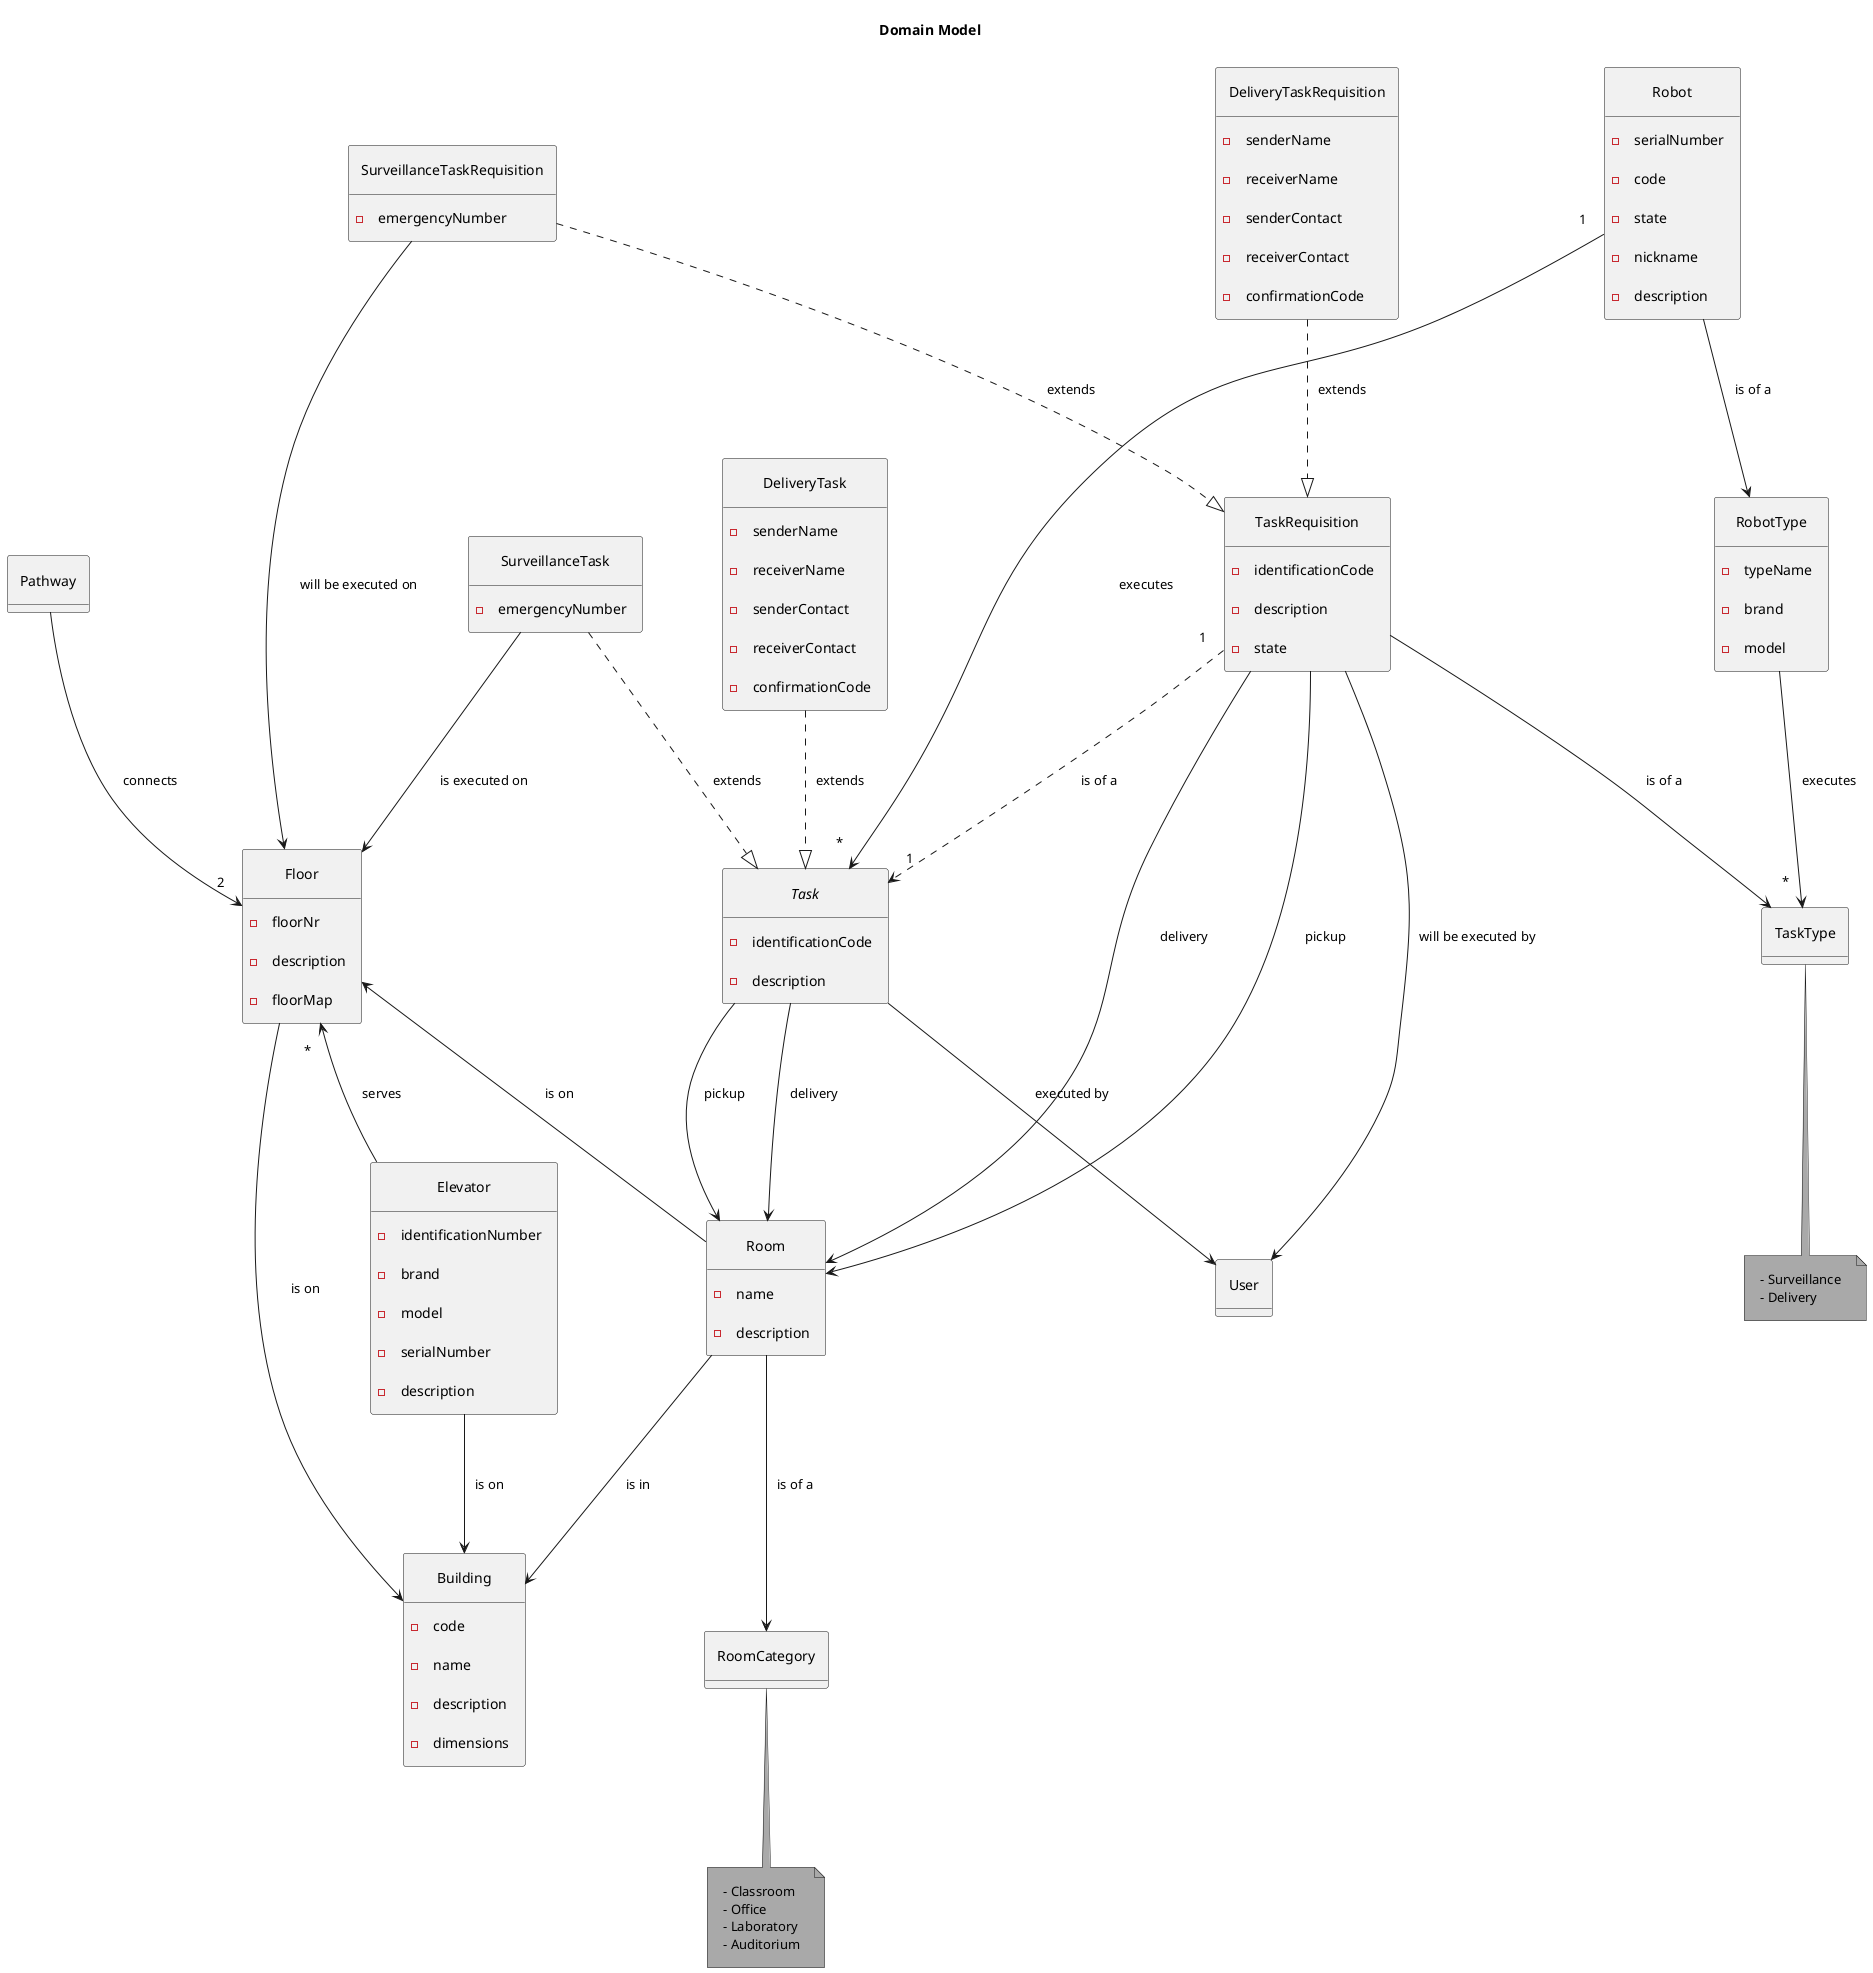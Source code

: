 @startuml Domain Model

title "Domain Model"
' left to right direction
' top to bottom direction
skinparam Padding 10
skinparam Nodesep 80
skinparam ranksep 100
skinparam groupInheritance 1
' skinparam linetype ortho
skinparam separation 1000
skinparam NoteBackgroundColor #A9A9A9
skinparam PackageStyle rectangle
skinparam package {
    BackgroundColor #D3D3D3
    FontStyle bold
}

hide circle
hide methods

    entity Robot {
        -serialNumber
        -code
        -state
        -nickname
        -description
    }

    entity RobotType {
        - typeName
        - brand
        - model
    }

    enum TaskType {}
    note bottom of TaskType {
            - Surveillance
            - Delivery
    }

    interface Task {
        - identificationCode
        - description

    }

    entity SurveillanceTask {
        - emergencyNumber
    }

    entity DeliveryTask {
        - senderName
        - receiverName
        - senderContact
        - receiverContact
        - confirmationCode
    }

    entity Building {
        - code
        - name
        - description
        - dimensions
    }

    entity Floor {
        - floorNr
        - description
        - floorMap
    }

    entity Elevator {
        - identificationNumber
        - brand
        - model
        - serialNumber
        - description
    }

    entity Room {
        - name
        - description
    }

    enum RoomCategory {}

    note bottom of RoomCategory {
            - Classroom
            - Office
            - Laboratory
            - Auditorium
    }

    entity Pathway {
    }

        entity TaskRequisition {
            - identificationCode
            - description
            - state
        }

        entity SurveillanceTaskRequisition {
            - emergencyNumber
        }

        entity DeliveryTaskRequisition {
            - senderName
            - receiverName
            - senderContact
            - receiverContact
            - confirmationCode
        }



SurveillanceTask ..|> Task: extends
DeliveryTask ..|> Task: extends

SurveillanceTaskRequisition ..|> TaskRequisition : extends
DeliveryTaskRequisition ..|> TaskRequisition : extends

Room --> RoomCategory: is of a
Room --> Building : is in

RobotType --> "*" TaskType: executes

Floor --> Building: is on
Floor "*" <-- Elevator : serves
Floor <-- Room: is on

Elevator --> Building: is on

TaskRequisition --> Room: delivery
TaskRequisition --> Room: pickup

Task --> Room: delivery
Task --> Room: pickup

SurveillanceTask -> Floor: is executed on
SurveillanceTaskRequisition -> Floor: will be executed on

Task --> User : executed by

Pathway --> "2" Floor: connects

Robot --> RobotType : is of a

TaskRequisition --> TaskType : is of a
TaskRequisition --> User : will be executed by

Robot "1" --> "*" Task : executes

TaskRequisition "1" ..> "1" Task : is of a

@enduml
